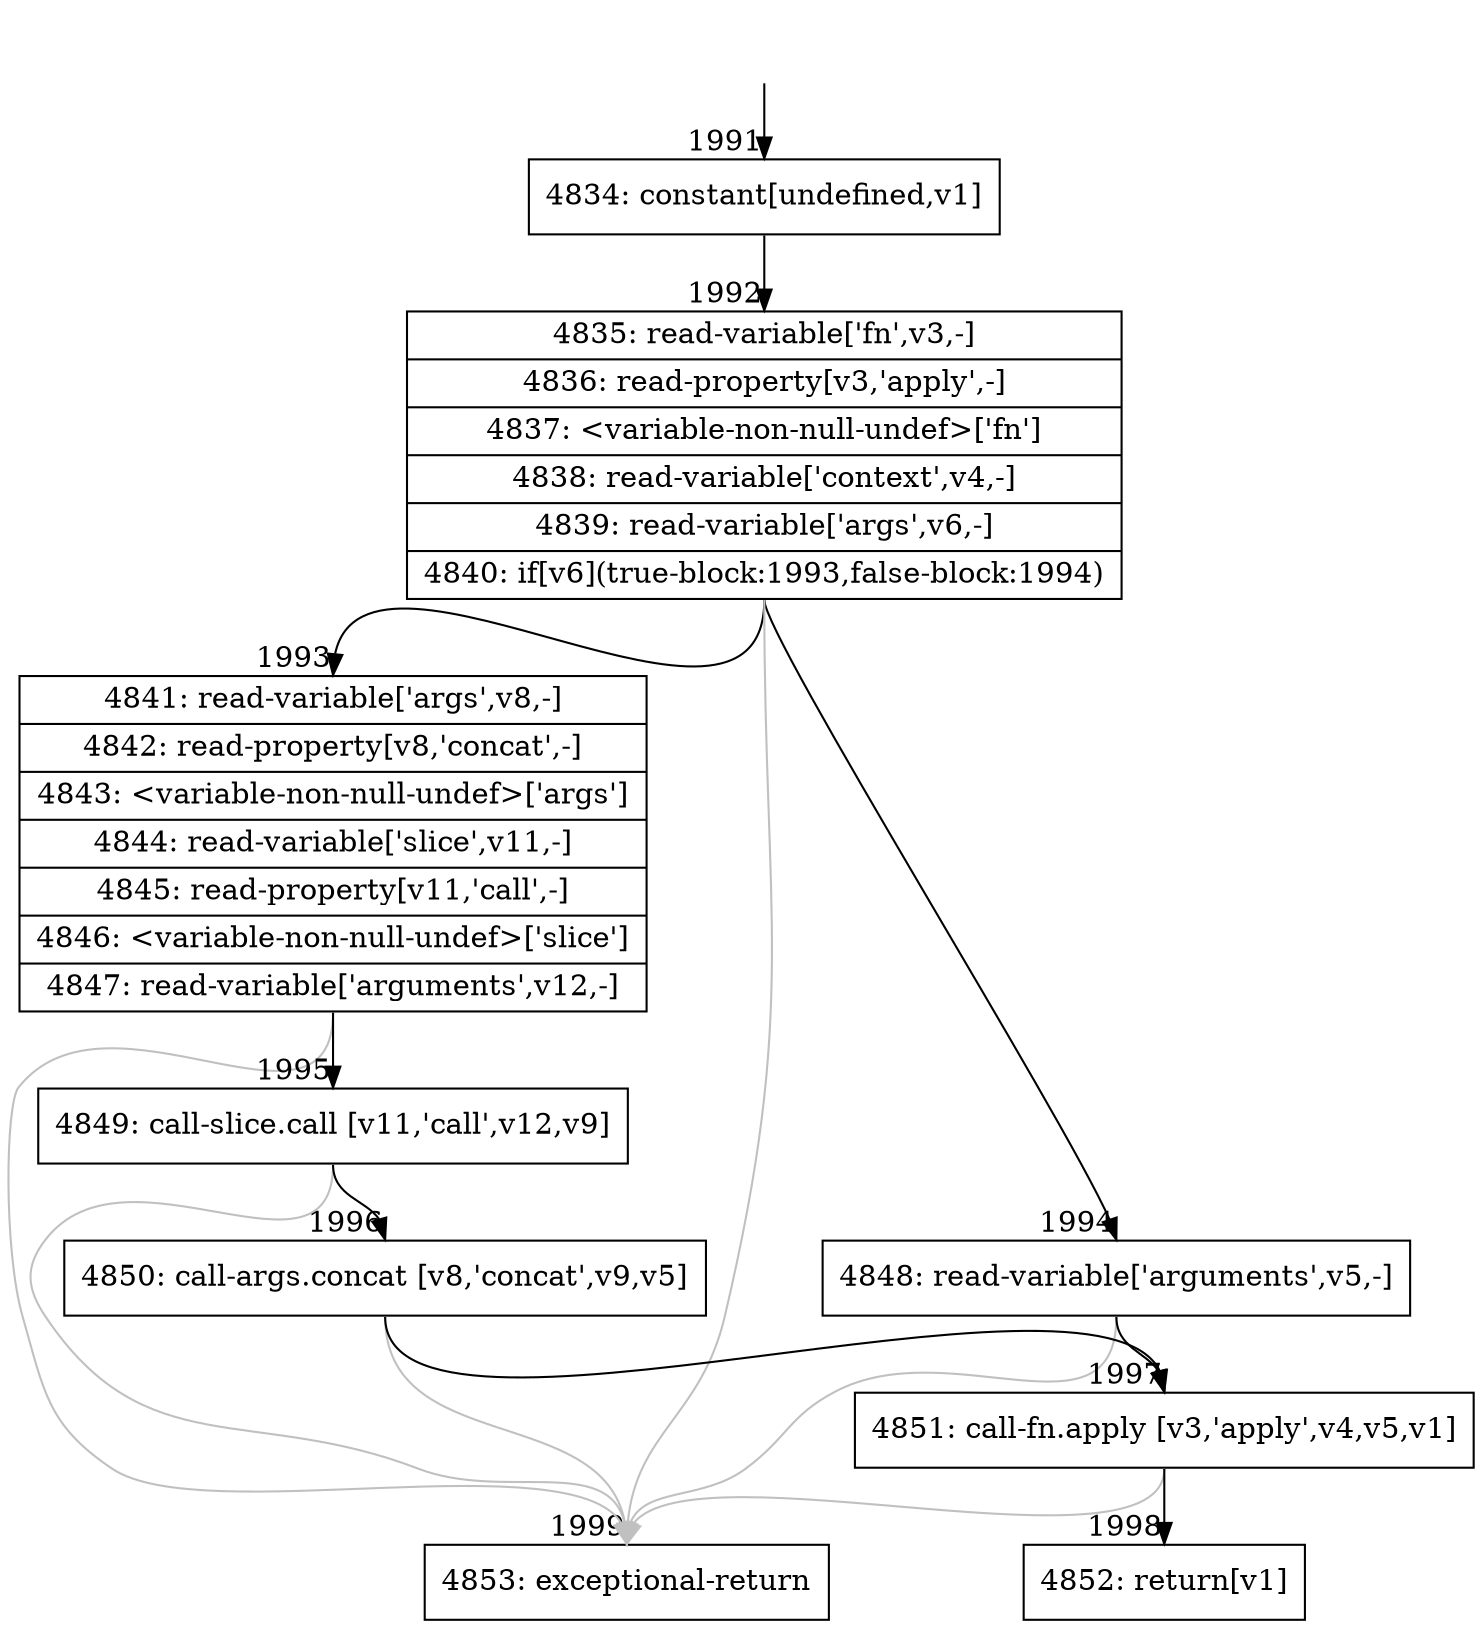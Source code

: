 digraph {
rankdir="TD"
BB_entry181[shape=none,label=""];
BB_entry181 -> BB1991 [tailport=s, headport=n, headlabel="    1991"]
BB1991 [shape=record label="{4834: constant[undefined,v1]}" ] 
BB1991 -> BB1992 [tailport=s, headport=n, headlabel="      1992"]
BB1992 [shape=record label="{4835: read-variable['fn',v3,-]|4836: read-property[v3,'apply',-]|4837: \<variable-non-null-undef\>['fn']|4838: read-variable['context',v4,-]|4839: read-variable['args',v6,-]|4840: if[v6](true-block:1993,false-block:1994)}" ] 
BB1992 -> BB1993 [tailport=s, headport=n, headlabel="      1993"]
BB1992 -> BB1994 [tailport=s, headport=n, headlabel="      1994"]
BB1992 -> BB1999 [tailport=s, headport=n, color=gray, headlabel="      1999"]
BB1993 [shape=record label="{4841: read-variable['args',v8,-]|4842: read-property[v8,'concat',-]|4843: \<variable-non-null-undef\>['args']|4844: read-variable['slice',v11,-]|4845: read-property[v11,'call',-]|4846: \<variable-non-null-undef\>['slice']|4847: read-variable['arguments',v12,-]}" ] 
BB1993 -> BB1995 [tailport=s, headport=n, headlabel="      1995"]
BB1993 -> BB1999 [tailport=s, headport=n, color=gray]
BB1994 [shape=record label="{4848: read-variable['arguments',v5,-]}" ] 
BB1994 -> BB1997 [tailport=s, headport=n, headlabel="      1997"]
BB1994 -> BB1999 [tailport=s, headport=n, color=gray]
BB1995 [shape=record label="{4849: call-slice.call [v11,'call',v12,v9]}" ] 
BB1995 -> BB1996 [tailport=s, headport=n, headlabel="      1996"]
BB1995 -> BB1999 [tailport=s, headport=n, color=gray]
BB1996 [shape=record label="{4850: call-args.concat [v8,'concat',v9,v5]}" ] 
BB1996 -> BB1997 [tailport=s, headport=n]
BB1996 -> BB1999 [tailport=s, headport=n, color=gray]
BB1997 [shape=record label="{4851: call-fn.apply [v3,'apply',v4,v5,v1]}" ] 
BB1997 -> BB1998 [tailport=s, headport=n, headlabel="      1998"]
BB1997 -> BB1999 [tailport=s, headport=n, color=gray]
BB1998 [shape=record label="{4852: return[v1]}" ] 
BB1999 [shape=record label="{4853: exceptional-return}" ] 
//#$~ 977
}
